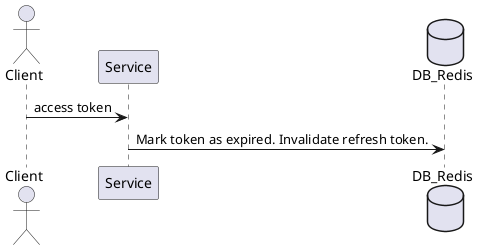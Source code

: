 @startuml
actor Client
Client -> Service: access token
database DB_Redis
Service -> DB_Redis: Mark token as expired. Invalidate refresh token.
@enduml
